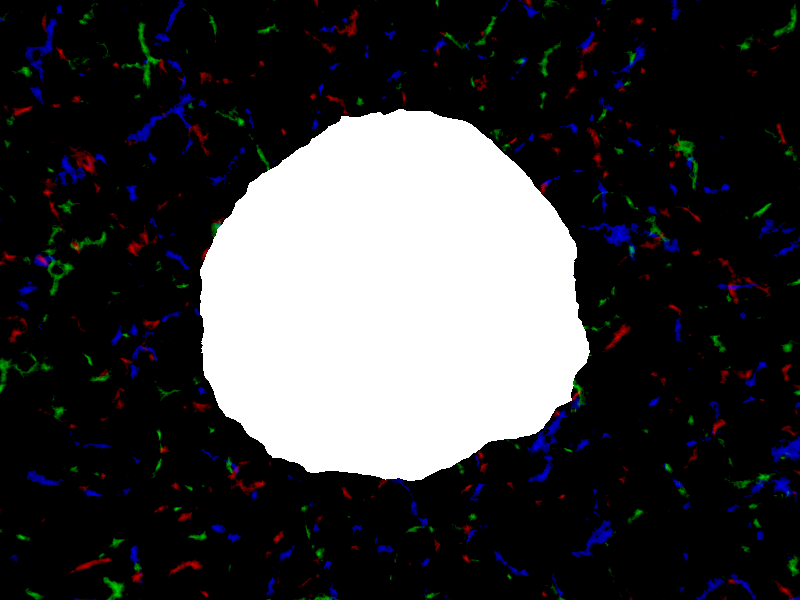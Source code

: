 #include "functions.inc"
#include "colors.inc"

#declare first_pig=
        function{
                pigment{
                        granite
                        pigment_map{
                                [0 rgb 0]
                                [1 rgb 1]
                        }           
                        scale 5
                        translate 50
                }
        }
        
#declare second_pig=
        function{
                pigment{
                        granite
                        pigment_map{
                                [0 rgb 0]
                                [1 rgb 1]
                        }
                }
        }

camera{
        location <0,0,-3>
        look_at <0,0,0>
        rotate 360*y*clock
}

light_source{
        <5,5,-5>
        rgb <0,0,1>
        rotate z*0 + 720*z*clock
}

light_source{
        <5,5,-5>
        rgb <1,0,0>
        rotate z*120 + 720*z*clock
}

light_source{
        <5,5,-5>
        rgb <0,1,0>
        rotate z*240 + 720*z*clock
}                

isosurface{
        function{
                f_sphere(x,y,z,1)
                + .3*first_pig(x,y,z).gray
                - .2*(f_noise3d(x,y,z)-.5)
                //+ .05*second_pig(x,y,z).gray
        }
        max_gradient 2.5
        contained_by{sphere{0,1.5}}        
        
        pigment{rgb 1}
        finish{
                reflection 1
                phong 1
        }        
}                       

sky_sphere{
        pigment{
                granite
                color_map{
                        [0 rgb <0,0,1>]
                        [0.15 rgb <0,0,.01>]
                        [0.15 rgb 0]
                }
                scale .35
        }
        pigment{
                granite
                color_map{
                        [0 rgb <1,0,0>]
                        [0.15 rgbt <0,0,0,1>]
                }
                scale .35
                translate 3
        }
        pigment{
                granite
                color_map{
                        [0 rgb <0,1,0>]
                        [0.15 rgbt <0,0,0,1>]
                }
                scale .35
                rotate 57
        }                                
}  